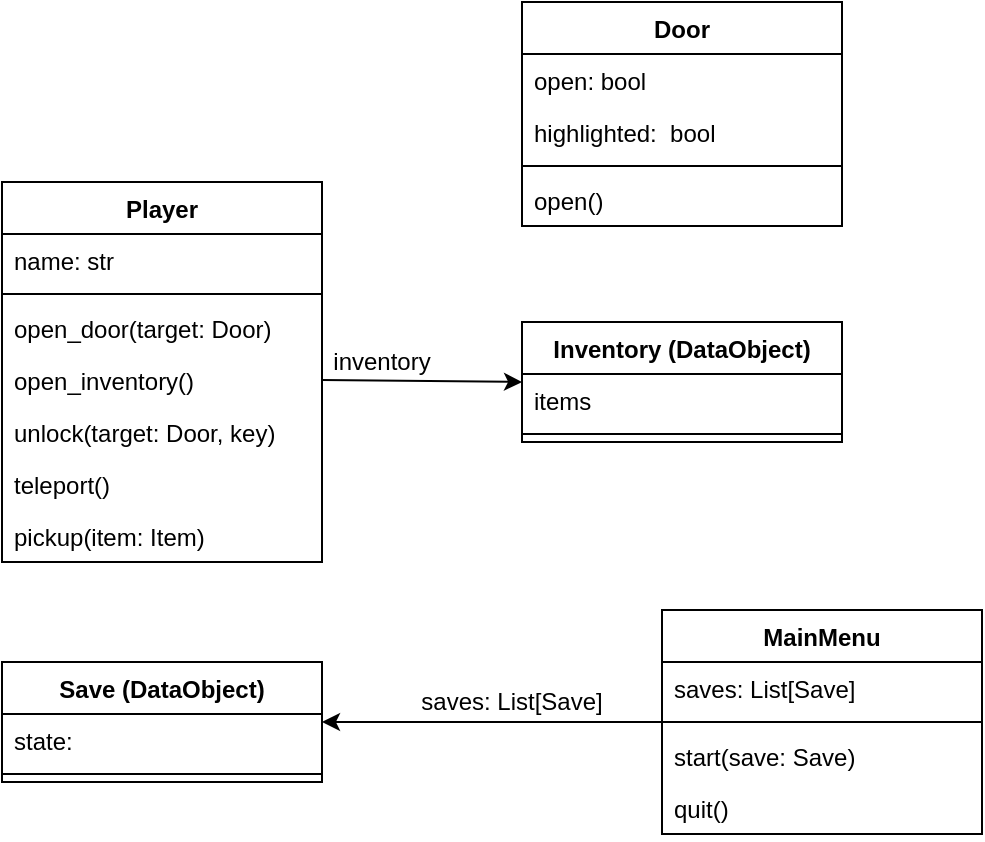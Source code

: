 <mxfile version="14.3.1" type="github">
  <diagram id="znqqi3LDVJdKR6yyBmJN" name="Page-1">
    <mxGraphModel dx="677" dy="363" grid="1" gridSize="10" guides="1" tooltips="1" connect="1" arrows="1" fold="1" page="1" pageScale="1" pageWidth="850" pageHeight="1100" math="0" shadow="0">
      <root>
        <mxCell id="0" />
        <mxCell id="1" parent="0" />
        <mxCell id="twWwwk-NRm2VClh00j1P-1" value="Player" style="swimlane;fontStyle=1;align=center;verticalAlign=top;childLayout=stackLayout;horizontal=1;startSize=26;horizontalStack=0;resizeParent=1;resizeParentMax=0;resizeLast=0;collapsible=1;marginBottom=0;" parent="1" vertex="1">
          <mxGeometry x="210" y="130" width="160" height="190" as="geometry" />
        </mxCell>
        <mxCell id="twWwwk-NRm2VClh00j1P-2" value="name: str" style="text;strokeColor=none;fillColor=none;align=left;verticalAlign=top;spacingLeft=4;spacingRight=4;overflow=hidden;rotatable=0;points=[[0,0.5],[1,0.5]];portConstraint=eastwest;" parent="twWwwk-NRm2VClh00j1P-1" vertex="1">
          <mxGeometry y="26" width="160" height="26" as="geometry" />
        </mxCell>
        <mxCell id="twWwwk-NRm2VClh00j1P-3" value="" style="line;strokeWidth=1;fillColor=none;align=left;verticalAlign=middle;spacingTop=-1;spacingLeft=3;spacingRight=3;rotatable=0;labelPosition=right;points=[];portConstraint=eastwest;" parent="twWwwk-NRm2VClh00j1P-1" vertex="1">
          <mxGeometry y="52" width="160" height="8" as="geometry" />
        </mxCell>
        <mxCell id="twWwwk-NRm2VClh00j1P-4" value="open_door(target: Door)" style="text;strokeColor=none;fillColor=none;align=left;verticalAlign=top;spacingLeft=4;spacingRight=4;overflow=hidden;rotatable=0;points=[[0,0.5],[1,0.5]];portConstraint=eastwest;" parent="twWwwk-NRm2VClh00j1P-1" vertex="1">
          <mxGeometry y="60" width="160" height="26" as="geometry" />
        </mxCell>
        <mxCell id="twWwwk-NRm2VClh00j1P-5" value="open_inventory()" style="text;strokeColor=none;fillColor=none;align=left;verticalAlign=top;spacingLeft=4;spacingRight=4;overflow=hidden;rotatable=0;points=[[0,0.5],[1,0.5]];portConstraint=eastwest;" parent="twWwwk-NRm2VClh00j1P-1" vertex="1">
          <mxGeometry y="86" width="160" height="26" as="geometry" />
        </mxCell>
        <mxCell id="twWwwk-NRm2VClh00j1P-6" value="unlock(target: Door, key)" style="text;strokeColor=none;fillColor=none;align=left;verticalAlign=top;spacingLeft=4;spacingRight=4;overflow=hidden;rotatable=0;points=[[0,0.5],[1,0.5]];portConstraint=eastwest;" parent="twWwwk-NRm2VClh00j1P-1" vertex="1">
          <mxGeometry y="112" width="160" height="26" as="geometry" />
        </mxCell>
        <mxCell id="twWwwk-NRm2VClh00j1P-7" value="teleport()" style="text;strokeColor=none;fillColor=none;align=left;verticalAlign=top;spacingLeft=4;spacingRight=4;overflow=hidden;rotatable=0;points=[[0,0.5],[1,0.5]];portConstraint=eastwest;" parent="twWwwk-NRm2VClh00j1P-1" vertex="1">
          <mxGeometry y="138" width="160" height="26" as="geometry" />
        </mxCell>
        <mxCell id="twWwwk-NRm2VClh00j1P-8" value="pickup(item: Item)" style="text;strokeColor=none;fillColor=none;align=left;verticalAlign=top;spacingLeft=4;spacingRight=4;overflow=hidden;rotatable=0;points=[[0,0.5],[1,0.5]];portConstraint=eastwest;" parent="twWwwk-NRm2VClh00j1P-1" vertex="1">
          <mxGeometry y="164" width="160" height="26" as="geometry" />
        </mxCell>
        <mxCell id="twWwwk-NRm2VClh00j1P-13" value="Inventory (DataObject)" style="swimlane;fontStyle=1;align=center;verticalAlign=top;childLayout=stackLayout;horizontal=1;startSize=26;horizontalStack=0;resizeParent=1;resizeParentMax=0;resizeLast=0;collapsible=1;marginBottom=0;" parent="1" vertex="1">
          <mxGeometry x="470" y="200" width="160" height="60" as="geometry" />
        </mxCell>
        <mxCell id="twWwwk-NRm2VClh00j1P-14" value="items" style="text;strokeColor=none;fillColor=none;align=left;verticalAlign=top;spacingLeft=4;spacingRight=4;overflow=hidden;rotatable=0;points=[[0,0.5],[1,0.5]];portConstraint=eastwest;" parent="twWwwk-NRm2VClh00j1P-13" vertex="1">
          <mxGeometry y="26" width="160" height="26" as="geometry" />
        </mxCell>
        <mxCell id="twWwwk-NRm2VClh00j1P-15" value="" style="line;strokeWidth=1;fillColor=none;align=left;verticalAlign=middle;spacingTop=-1;spacingLeft=3;spacingRight=3;rotatable=0;labelPosition=right;points=[];portConstraint=eastwest;" parent="twWwwk-NRm2VClh00j1P-13" vertex="1">
          <mxGeometry y="52" width="160" height="8" as="geometry" />
        </mxCell>
        <mxCell id="twWwwk-NRm2VClh00j1P-16" value="MainMenu" style="swimlane;fontStyle=1;align=center;verticalAlign=top;childLayout=stackLayout;horizontal=1;startSize=26;horizontalStack=0;resizeParent=1;resizeParentMax=0;resizeLast=0;collapsible=1;marginBottom=0;" parent="1" vertex="1">
          <mxGeometry x="540" y="344" width="160" height="112" as="geometry" />
        </mxCell>
        <mxCell id="twWwwk-NRm2VClh00j1P-17" value="saves: List[Save]" style="text;strokeColor=none;fillColor=none;align=left;verticalAlign=top;spacingLeft=4;spacingRight=4;overflow=hidden;rotatable=0;points=[[0,0.5],[1,0.5]];portConstraint=eastwest;" parent="twWwwk-NRm2VClh00j1P-16" vertex="1">
          <mxGeometry y="26" width="160" height="26" as="geometry" />
        </mxCell>
        <mxCell id="twWwwk-NRm2VClh00j1P-18" value="" style="line;strokeWidth=1;fillColor=none;align=left;verticalAlign=middle;spacingTop=-1;spacingLeft=3;spacingRight=3;rotatable=0;labelPosition=right;points=[];portConstraint=eastwest;" parent="twWwwk-NRm2VClh00j1P-16" vertex="1">
          <mxGeometry y="52" width="160" height="8" as="geometry" />
        </mxCell>
        <mxCell id="twWwwk-NRm2VClh00j1P-19" value="start(save: Save)" style="text;strokeColor=none;fillColor=none;align=left;verticalAlign=top;spacingLeft=4;spacingRight=4;overflow=hidden;rotatable=0;points=[[0,0.5],[1,0.5]];portConstraint=eastwest;" parent="twWwwk-NRm2VClh00j1P-16" vertex="1">
          <mxGeometry y="60" width="160" height="26" as="geometry" />
        </mxCell>
        <mxCell id="twWwwk-NRm2VClh00j1P-20" value="quit()" style="text;strokeColor=none;fillColor=none;align=left;verticalAlign=top;spacingLeft=4;spacingRight=4;overflow=hidden;rotatable=0;points=[[0,0.5],[1,0.5]];portConstraint=eastwest;" parent="twWwwk-NRm2VClh00j1P-16" vertex="1">
          <mxGeometry y="86" width="160" height="26" as="geometry" />
        </mxCell>
        <mxCell id="twWwwk-NRm2VClh00j1P-21" value="" style="endArrow=classic;html=1;entryX=0;entryY=0.5;entryDx=0;entryDy=0;exitX=1;exitY=0.5;exitDx=0;exitDy=0;" parent="1" source="twWwwk-NRm2VClh00j1P-5" target="twWwwk-NRm2VClh00j1P-13" edge="1">
          <mxGeometry width="50" height="50" relative="1" as="geometry">
            <mxPoint x="370" y="243" as="sourcePoint" />
            <mxPoint x="510" y="170" as="targetPoint" />
          </mxGeometry>
        </mxCell>
        <mxCell id="twWwwk-NRm2VClh00j1P-22" value="inventory" style="text;html=1;strokeColor=none;fillColor=none;align=center;verticalAlign=middle;whiteSpace=wrap;rounded=0;" parent="1" vertex="1">
          <mxGeometry x="380" y="210" width="40" height="20" as="geometry" />
        </mxCell>
        <mxCell id="twWwwk-NRm2VClh00j1P-23" value="Save (DataObject)" style="swimlane;fontStyle=1;align=center;verticalAlign=top;childLayout=stackLayout;horizontal=1;startSize=26;horizontalStack=0;resizeParent=1;resizeParentMax=0;resizeLast=0;collapsible=1;marginBottom=0;" parent="1" vertex="1">
          <mxGeometry x="210" y="370" width="160" height="60" as="geometry" />
        </mxCell>
        <mxCell id="twWwwk-NRm2VClh00j1P-24" value="state: " style="text;strokeColor=none;fillColor=none;align=left;verticalAlign=top;spacingLeft=4;spacingRight=4;overflow=hidden;rotatable=0;points=[[0,0.5],[1,0.5]];portConstraint=eastwest;" parent="twWwwk-NRm2VClh00j1P-23" vertex="1">
          <mxGeometry y="26" width="160" height="26" as="geometry" />
        </mxCell>
        <mxCell id="twWwwk-NRm2VClh00j1P-25" value="" style="line;strokeWidth=1;fillColor=none;align=left;verticalAlign=middle;spacingTop=-1;spacingLeft=3;spacingRight=3;rotatable=0;labelPosition=right;points=[];portConstraint=eastwest;" parent="twWwwk-NRm2VClh00j1P-23" vertex="1">
          <mxGeometry y="52" width="160" height="8" as="geometry" />
        </mxCell>
        <mxCell id="twWwwk-NRm2VClh00j1P-26" value="" style="endArrow=classic;html=1;" parent="1" source="twWwwk-NRm2VClh00j1P-16" target="twWwwk-NRm2VClh00j1P-23" edge="1">
          <mxGeometry width="50" height="50" relative="1" as="geometry">
            <mxPoint x="460" y="320" as="sourcePoint" />
            <mxPoint x="510" y="270" as="targetPoint" />
          </mxGeometry>
        </mxCell>
        <mxCell id="twWwwk-NRm2VClh00j1P-27" value="saves: List[Save]" style="text;html=1;strokeColor=none;fillColor=none;align=center;verticalAlign=middle;whiteSpace=wrap;rounded=0;" parent="1" vertex="1">
          <mxGeometry x="410" y="370" width="110" height="40" as="geometry" />
        </mxCell>
        <mxCell id="YYdEqKVCpOFkPBfHVFwD-8" value="Door" style="swimlane;fontStyle=1;align=center;verticalAlign=top;childLayout=stackLayout;horizontal=1;startSize=26;horizontalStack=0;resizeParent=1;resizeParentMax=0;resizeLast=0;collapsible=1;marginBottom=0;" vertex="1" parent="1">
          <mxGeometry x="470" y="40" width="160" height="112" as="geometry" />
        </mxCell>
        <mxCell id="YYdEqKVCpOFkPBfHVFwD-9" value="open: bool" style="text;strokeColor=none;fillColor=none;align=left;verticalAlign=top;spacingLeft=4;spacingRight=4;overflow=hidden;rotatable=0;points=[[0,0.5],[1,0.5]];portConstraint=eastwest;" vertex="1" parent="YYdEqKVCpOFkPBfHVFwD-8">
          <mxGeometry y="26" width="160" height="26" as="geometry" />
        </mxCell>
        <mxCell id="YYdEqKVCpOFkPBfHVFwD-16" value="highlighted:  bool" style="text;strokeColor=none;fillColor=none;align=left;verticalAlign=top;spacingLeft=4;spacingRight=4;overflow=hidden;rotatable=0;points=[[0,0.5],[1,0.5]];portConstraint=eastwest;" vertex="1" parent="YYdEqKVCpOFkPBfHVFwD-8">
          <mxGeometry y="52" width="160" height="26" as="geometry" />
        </mxCell>
        <mxCell id="YYdEqKVCpOFkPBfHVFwD-10" value="" style="line;strokeWidth=1;fillColor=none;align=left;verticalAlign=middle;spacingTop=-1;spacingLeft=3;spacingRight=3;rotatable=0;labelPosition=right;points=[];portConstraint=eastwest;" vertex="1" parent="YYdEqKVCpOFkPBfHVFwD-8">
          <mxGeometry y="78" width="160" height="8" as="geometry" />
        </mxCell>
        <mxCell id="YYdEqKVCpOFkPBfHVFwD-11" value="open()" style="text;strokeColor=none;fillColor=none;align=left;verticalAlign=top;spacingLeft=4;spacingRight=4;overflow=hidden;rotatable=0;points=[[0,0.5],[1,0.5]];portConstraint=eastwest;" vertex="1" parent="YYdEqKVCpOFkPBfHVFwD-8">
          <mxGeometry y="86" width="160" height="26" as="geometry" />
        </mxCell>
      </root>
    </mxGraphModel>
  </diagram>
</mxfile>
